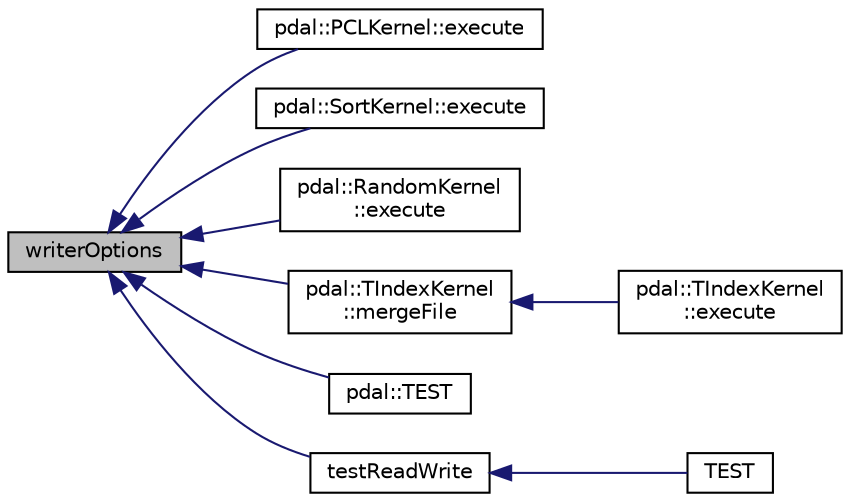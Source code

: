 digraph "writerOptions"
{
  edge [fontname="Helvetica",fontsize="10",labelfontname="Helvetica",labelfontsize="10"];
  node [fontname="Helvetica",fontsize="10",shape=record];
  rankdir="LR";
  Node1 [label="writerOptions",height=0.2,width=0.4,color="black", fillcolor="grey75", style="filled", fontcolor="black"];
  Node1 -> Node2 [dir="back",color="midnightblue",fontsize="10",style="solid",fontname="Helvetica"];
  Node2 [label="pdal::PCLKernel::execute",height=0.2,width=0.4,color="black", fillcolor="white", style="filled",URL="$classpdal_1_1PCLKernel.html#aab22ad378b4c29bbe5dd69ad6eb0c6ef"];
  Node1 -> Node3 [dir="back",color="midnightblue",fontsize="10",style="solid",fontname="Helvetica"];
  Node3 [label="pdal::SortKernel::execute",height=0.2,width=0.4,color="black", fillcolor="white", style="filled",URL="$classpdal_1_1SortKernel.html#a35de433cd919ac9fc87a957395323820"];
  Node1 -> Node4 [dir="back",color="midnightblue",fontsize="10",style="solid",fontname="Helvetica"];
  Node4 [label="pdal::RandomKernel\l::execute",height=0.2,width=0.4,color="black", fillcolor="white", style="filled",URL="$classpdal_1_1RandomKernel.html#ae101bc78cfab26709852a1ef31d7a38f"];
  Node1 -> Node5 [dir="back",color="midnightblue",fontsize="10",style="solid",fontname="Helvetica"];
  Node5 [label="pdal::TIndexKernel\l::mergeFile",height=0.2,width=0.4,color="black", fillcolor="white", style="filled",URL="$classpdal_1_1TIndexKernel.html#a260c46e9fc8a9e5dddd395c93422dfa6"];
  Node5 -> Node6 [dir="back",color="midnightblue",fontsize="10",style="solid",fontname="Helvetica"];
  Node6 [label="pdal::TIndexKernel\l::execute",height=0.2,width=0.4,color="black", fillcolor="white", style="filled",URL="$classpdal_1_1TIndexKernel.html#a607f1463d5518bbaa66662a905b48e51"];
  Node1 -> Node7 [dir="back",color="midnightblue",fontsize="10",style="solid",fontname="Helvetica"];
  Node7 [label="pdal::TEST",height=0.2,width=0.4,color="black", fillcolor="white", style="filled",URL="$namespacepdal.html#a7ae38262aabaf7cc6180776460034517"];
  Node1 -> Node8 [dir="back",color="midnightblue",fontsize="10",style="solid",fontname="Helvetica"];
  Node8 [label="testReadWrite",height=0.2,width=0.4,color="black", fillcolor="white", style="filled",URL="$SQLiteTest_8cpp.html#a078fa742eaebb2e9f7c59f04870c810b"];
  Node8 -> Node9 [dir="back",color="midnightblue",fontsize="10",style="solid",fontname="Helvetica"];
  Node9 [label="TEST",height=0.2,width=0.4,color="black", fillcolor="white", style="filled",URL="$SQLiteTest_8cpp.html#ae345a6bfcea0035732b3a47021d1d69e"];
}
